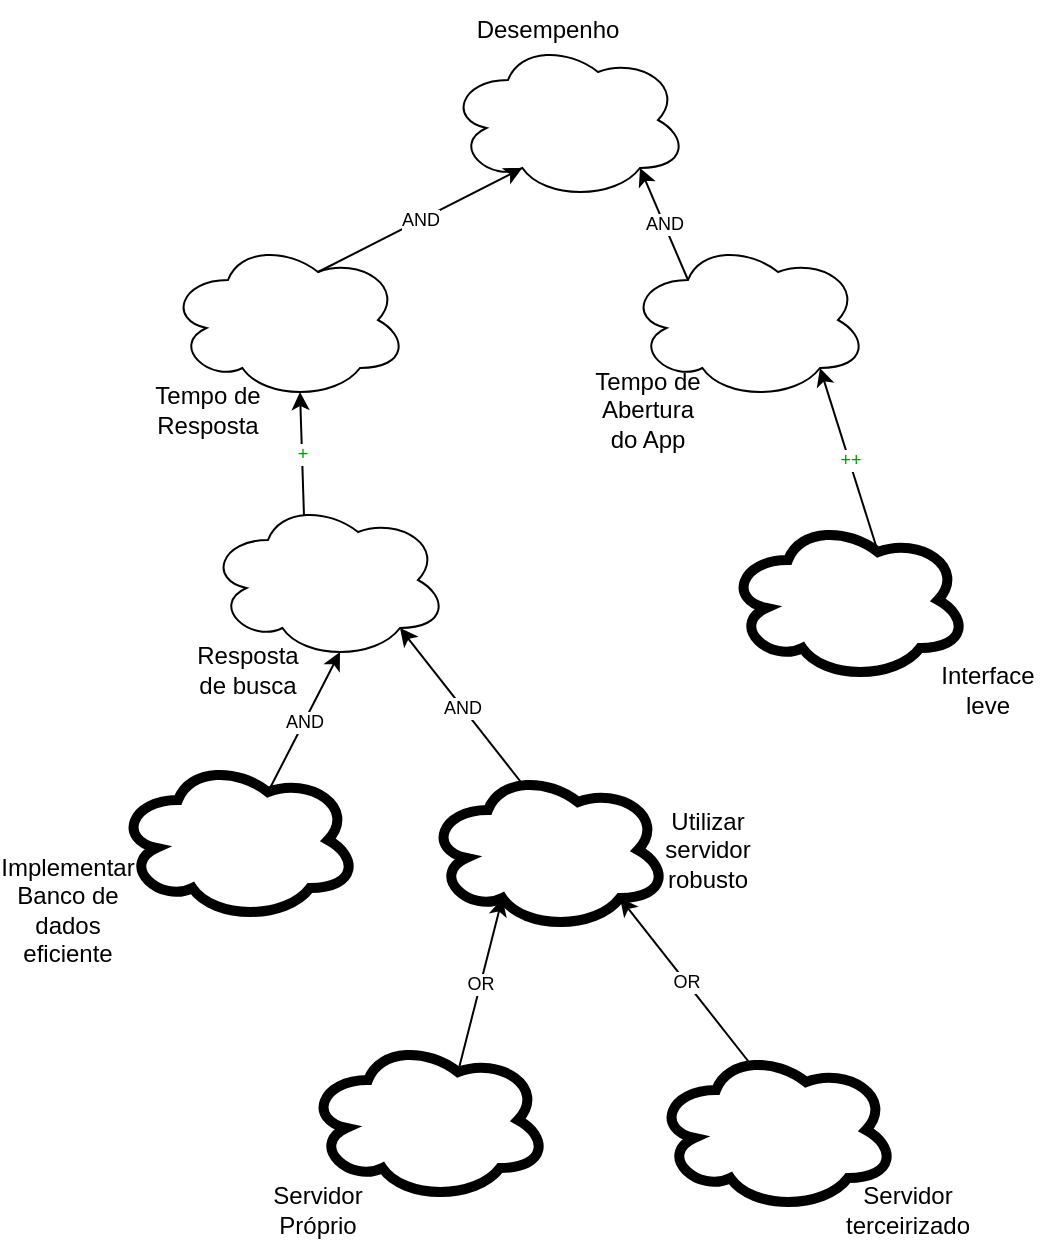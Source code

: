 <mxfile version="17.0.0" type="device"><diagram id="KLsy7RNBrIzF55T_I43P" name="Page-1"><mxGraphModel dx="1108" dy="429" grid="1" gridSize="10" guides="1" tooltips="1" connect="1" arrows="1" fold="1" page="1" pageScale="1" pageWidth="827" pageHeight="1169" math="0" shadow="0"><root><mxCell id="0"/><mxCell id="1" parent="0"/><mxCell id="UovqBp4WDYCE67cMoKKW-1" value="" style="ellipse;shape=cloud;whiteSpace=wrap;html=1;imageBorder=none;" vertex="1" parent="1"><mxGeometry x="310" y="40" width="120" height="80" as="geometry"/></mxCell><mxCell id="UovqBp4WDYCE67cMoKKW-2" value="Desempenho" style="text;html=1;strokeColor=none;fillColor=none;align=center;verticalAlign=middle;whiteSpace=wrap;rounded=0;" vertex="1" parent="1"><mxGeometry x="330" y="20" width="60" height="30" as="geometry"/></mxCell><mxCell id="UovqBp4WDYCE67cMoKKW-9" value="" style="group" vertex="1" connectable="0" parent="1"><mxGeometry x="160" y="140" width="130" height="100" as="geometry"/></mxCell><mxCell id="UovqBp4WDYCE67cMoKKW-7" value="" style="ellipse;shape=cloud;whiteSpace=wrap;html=1;imageBorder=none;" vertex="1" parent="UovqBp4WDYCE67cMoKKW-9"><mxGeometry x="10" width="120" height="80" as="geometry"/></mxCell><mxCell id="UovqBp4WDYCE67cMoKKW-8" value="Tempo de Resposta" style="text;html=1;strokeColor=none;fillColor=none;align=center;verticalAlign=middle;whiteSpace=wrap;rounded=0;" vertex="1" parent="UovqBp4WDYCE67cMoKKW-9"><mxGeometry y="70" width="60" height="30" as="geometry"/></mxCell><mxCell id="UovqBp4WDYCE67cMoKKW-10" value="" style="group" vertex="1" connectable="0" parent="1"><mxGeometry x="180" y="270" width="130" height="100" as="geometry"/></mxCell><mxCell id="UovqBp4WDYCE67cMoKKW-11" value="" style="ellipse;shape=cloud;whiteSpace=wrap;html=1;imageBorder=none;" vertex="1" parent="UovqBp4WDYCE67cMoKKW-10"><mxGeometry x="10" width="120" height="80" as="geometry"/></mxCell><mxCell id="UovqBp4WDYCE67cMoKKW-12" value="Resposta de busca" style="text;html=1;strokeColor=none;fillColor=none;align=center;verticalAlign=middle;whiteSpace=wrap;rounded=0;" vertex="1" parent="UovqBp4WDYCE67cMoKKW-10"><mxGeometry y="70" width="60" height="30" as="geometry"/></mxCell><mxCell id="UovqBp4WDYCE67cMoKKW-16" value="" style="group" vertex="1" connectable="0" parent="1"><mxGeometry x="390" y="140" width="130" height="100" as="geometry"/></mxCell><mxCell id="UovqBp4WDYCE67cMoKKW-17" value="" style="ellipse;shape=cloud;whiteSpace=wrap;html=1;imageBorder=none;" vertex="1" parent="UovqBp4WDYCE67cMoKKW-16"><mxGeometry x="10" width="120" height="80" as="geometry"/></mxCell><mxCell id="UovqBp4WDYCE67cMoKKW-18" value="Tempo de Abertura do App" style="text;html=1;strokeColor=none;fillColor=none;align=center;verticalAlign=middle;whiteSpace=wrap;rounded=0;" vertex="1" parent="UovqBp4WDYCE67cMoKKW-16"><mxGeometry x="-10" y="70" width="60" height="30" as="geometry"/></mxCell><mxCell id="UovqBp4WDYCE67cMoKKW-19" value="AND" style="endArrow=classic;html=1;rounded=0;fontSize=9;fontColor=#000000;entryX=0.31;entryY=0.8;entryDx=0;entryDy=0;entryPerimeter=0;exitX=0.625;exitY=0.2;exitDx=0;exitDy=0;exitPerimeter=0;" edge="1" parent="1" source="UovqBp4WDYCE67cMoKKW-7" target="UovqBp4WDYCE67cMoKKW-1"><mxGeometry relative="1" as="geometry"><mxPoint x="70" y="-100" as="sourcePoint"/><mxPoint x="490" y="200" as="targetPoint"/></mxGeometry></mxCell><mxCell id="UovqBp4WDYCE67cMoKKW-20" value="AND" style="endArrow=classic;html=1;rounded=0;fontSize=9;fontColor=#000000;entryX=0.8;entryY=0.8;entryDx=0;entryDy=0;entryPerimeter=0;exitX=0.25;exitY=0.25;exitDx=0;exitDy=0;exitPerimeter=0;" edge="1" parent="1" source="UovqBp4WDYCE67cMoKKW-17" target="UovqBp4WDYCE67cMoKKW-1"><mxGeometry relative="1" as="geometry"><mxPoint x="305" y="176" as="sourcePoint"/><mxPoint x="357.2" y="114" as="targetPoint"/></mxGeometry></mxCell><mxCell id="UovqBp4WDYCE67cMoKKW-21" value="&lt;font color=&quot;#009900&quot;&gt;+&lt;/font&gt;" style="endArrow=classic;html=1;rounded=0;fontSize=9;fontColor=#000000;entryX=0.55;entryY=0.95;entryDx=0;entryDy=0;entryPerimeter=0;exitX=0.4;exitY=0.1;exitDx=0;exitDy=0;exitPerimeter=0;" edge="1" parent="1" source="UovqBp4WDYCE67cMoKKW-11" target="UovqBp4WDYCE67cMoKKW-7"><mxGeometry relative="1" as="geometry"><mxPoint x="70" y="-100" as="sourcePoint"/><mxPoint x="150" y="440" as="targetPoint"/></mxGeometry></mxCell><mxCell id="UovqBp4WDYCE67cMoKKW-25" value="AND" style="endArrow=classic;html=1;rounded=0;fontSize=9;fontColor=#000000;exitX=0.625;exitY=0.2;exitDx=0;exitDy=0;exitPerimeter=0;entryX=0.55;entryY=0.95;entryDx=0;entryDy=0;entryPerimeter=0;" edge="1" parent="1" source="UovqBp4WDYCE67cMoKKW-23" target="UovqBp4WDYCE67cMoKKW-11"><mxGeometry relative="1" as="geometry"><mxPoint x="90" y="320" as="sourcePoint"/><mxPoint x="90" y="320" as="targetPoint"/></mxGeometry></mxCell><mxCell id="UovqBp4WDYCE67cMoKKW-26" value="" style="group" vertex="1" connectable="0" parent="1"><mxGeometry x="90" y="400" width="175" height="90" as="geometry"/></mxCell><mxCell id="UovqBp4WDYCE67cMoKKW-23" value="" style="ellipse;shape=cloud;whiteSpace=wrap;html=1;strokeColor=#000000;strokeWidth=5;" vertex="1" parent="UovqBp4WDYCE67cMoKKW-26"><mxGeometry x="55" width="120" height="80" as="geometry"/></mxCell><mxCell id="UovqBp4WDYCE67cMoKKW-24" value="Implementar Banco de dados eficiente" style="text;html=1;strokeColor=none;fillColor=none;align=center;verticalAlign=middle;whiteSpace=wrap;rounded=0;" vertex="1" parent="UovqBp4WDYCE67cMoKKW-26"><mxGeometry y="60" width="60" height="30" as="geometry"/></mxCell><mxCell id="UovqBp4WDYCE67cMoKKW-27" value="" style="ellipse;shape=cloud;whiteSpace=wrap;html=1;strokeColor=#000000;strokeWidth=5;" vertex="1" parent="1"><mxGeometry x="300" y="405" width="120" height="80" as="geometry"/></mxCell><mxCell id="UovqBp4WDYCE67cMoKKW-28" value="AND" style="endArrow=classic;html=1;rounded=0;fontSize=9;fontColor=#000000;exitX=0.4;exitY=0.1;exitDx=0;exitDy=0;exitPerimeter=0;entryX=0.8;entryY=0.8;entryDx=0;entryDy=0;entryPerimeter=0;" edge="1" parent="1" source="UovqBp4WDYCE67cMoKKW-27" target="UovqBp4WDYCE67cMoKKW-11"><mxGeometry relative="1" as="geometry"><mxPoint x="360" y="305" as="sourcePoint"/><mxPoint x="360" y="305" as="targetPoint"/></mxGeometry></mxCell><mxCell id="UovqBp4WDYCE67cMoKKW-29" value="Utilizar servidor robusto" style="text;html=1;strokeColor=none;fillColor=none;align=center;verticalAlign=middle;whiteSpace=wrap;rounded=0;" vertex="1" parent="1"><mxGeometry x="410" y="430" width="60" height="30" as="geometry"/></mxCell><mxCell id="UovqBp4WDYCE67cMoKKW-30" value="" style="ellipse;shape=cloud;whiteSpace=wrap;html=1;strokeColor=#000000;strokeWidth=5;" vertex="1" parent="1"><mxGeometry x="240" y="540" width="120" height="80" as="geometry"/></mxCell><mxCell id="UovqBp4WDYCE67cMoKKW-31" value="Servidor Próprio" style="text;html=1;strokeColor=none;fillColor=none;align=center;verticalAlign=middle;whiteSpace=wrap;rounded=0;" vertex="1" parent="1"><mxGeometry x="215" y="610" width="60" height="30" as="geometry"/></mxCell><mxCell id="UovqBp4WDYCE67cMoKKW-32" value="OR" style="endArrow=classic;html=1;rounded=0;fontSize=9;fontColor=#000000;exitX=0.625;exitY=0.2;exitDx=0;exitDy=0;exitPerimeter=0;entryX=0.31;entryY=0.8;entryDx=0;entryDy=0;entryPerimeter=0;" edge="1" parent="1" source="UovqBp4WDYCE67cMoKKW-30" target="UovqBp4WDYCE67cMoKKW-27"><mxGeometry relative="1" as="geometry"><mxPoint x="300" y="440" as="sourcePoint"/><mxPoint x="300" y="440" as="targetPoint"/></mxGeometry></mxCell><mxCell id="UovqBp4WDYCE67cMoKKW-33" value="" style="ellipse;shape=cloud;whiteSpace=wrap;html=1;strokeColor=#000000;strokeWidth=5;" vertex="1" parent="1"><mxGeometry x="414" y="545" width="120" height="80" as="geometry"/></mxCell><mxCell id="UovqBp4WDYCE67cMoKKW-34" value="OR" style="endArrow=classic;html=1;rounded=0;fontSize=9;fontColor=#000000;exitX=0.4;exitY=0.1;exitDx=0;exitDy=0;exitPerimeter=0;entryX=0.8;entryY=0.8;entryDx=0;entryDy=0;entryPerimeter=0;" edge="1" parent="1" source="UovqBp4WDYCE67cMoKKW-33" target="UovqBp4WDYCE67cMoKKW-27"><mxGeometry relative="1" as="geometry"><mxPoint x="474" y="445" as="sourcePoint"/><mxPoint x="474" y="445" as="targetPoint"/></mxGeometry></mxCell><mxCell id="UovqBp4WDYCE67cMoKKW-35" value="Servidor terceirizado" style="text;html=1;strokeColor=none;fillColor=none;align=center;verticalAlign=middle;whiteSpace=wrap;rounded=0;" vertex="1" parent="1"><mxGeometry x="510" y="610" width="60" height="30" as="geometry"/></mxCell><mxCell id="UovqBp4WDYCE67cMoKKW-36" value="" style="ellipse;shape=cloud;whiteSpace=wrap;html=1;strokeColor=#000000;strokeWidth=5;" vertex="1" parent="1"><mxGeometry x="450" y="280" width="120" height="80" as="geometry"/></mxCell><mxCell id="UovqBp4WDYCE67cMoKKW-38" value="Interface leve" style="text;html=1;strokeColor=none;fillColor=none;align=center;verticalAlign=middle;whiteSpace=wrap;rounded=0;" vertex="1" parent="1"><mxGeometry x="550" y="350" width="60" height="30" as="geometry"/></mxCell><mxCell id="UovqBp4WDYCE67cMoKKW-39" value="&lt;font color=&quot;#009900&quot;&gt;++&lt;/font&gt;" style="endArrow=classic;html=1;rounded=0;fontSize=9;fontColor=#000000;exitX=0.625;exitY=0.2;exitDx=0;exitDy=0;exitPerimeter=0;entryX=0.8;entryY=0.8;entryDx=0;entryDy=0;entryPerimeter=0;" edge="1" parent="1" source="UovqBp4WDYCE67cMoKKW-36" target="UovqBp4WDYCE67cMoKKW-17"><mxGeometry relative="1" as="geometry"><mxPoint x="510" y="180" as="sourcePoint"/><mxPoint x="510" y="180" as="targetPoint"/></mxGeometry></mxCell></root></mxGraphModel></diagram></mxfile>
